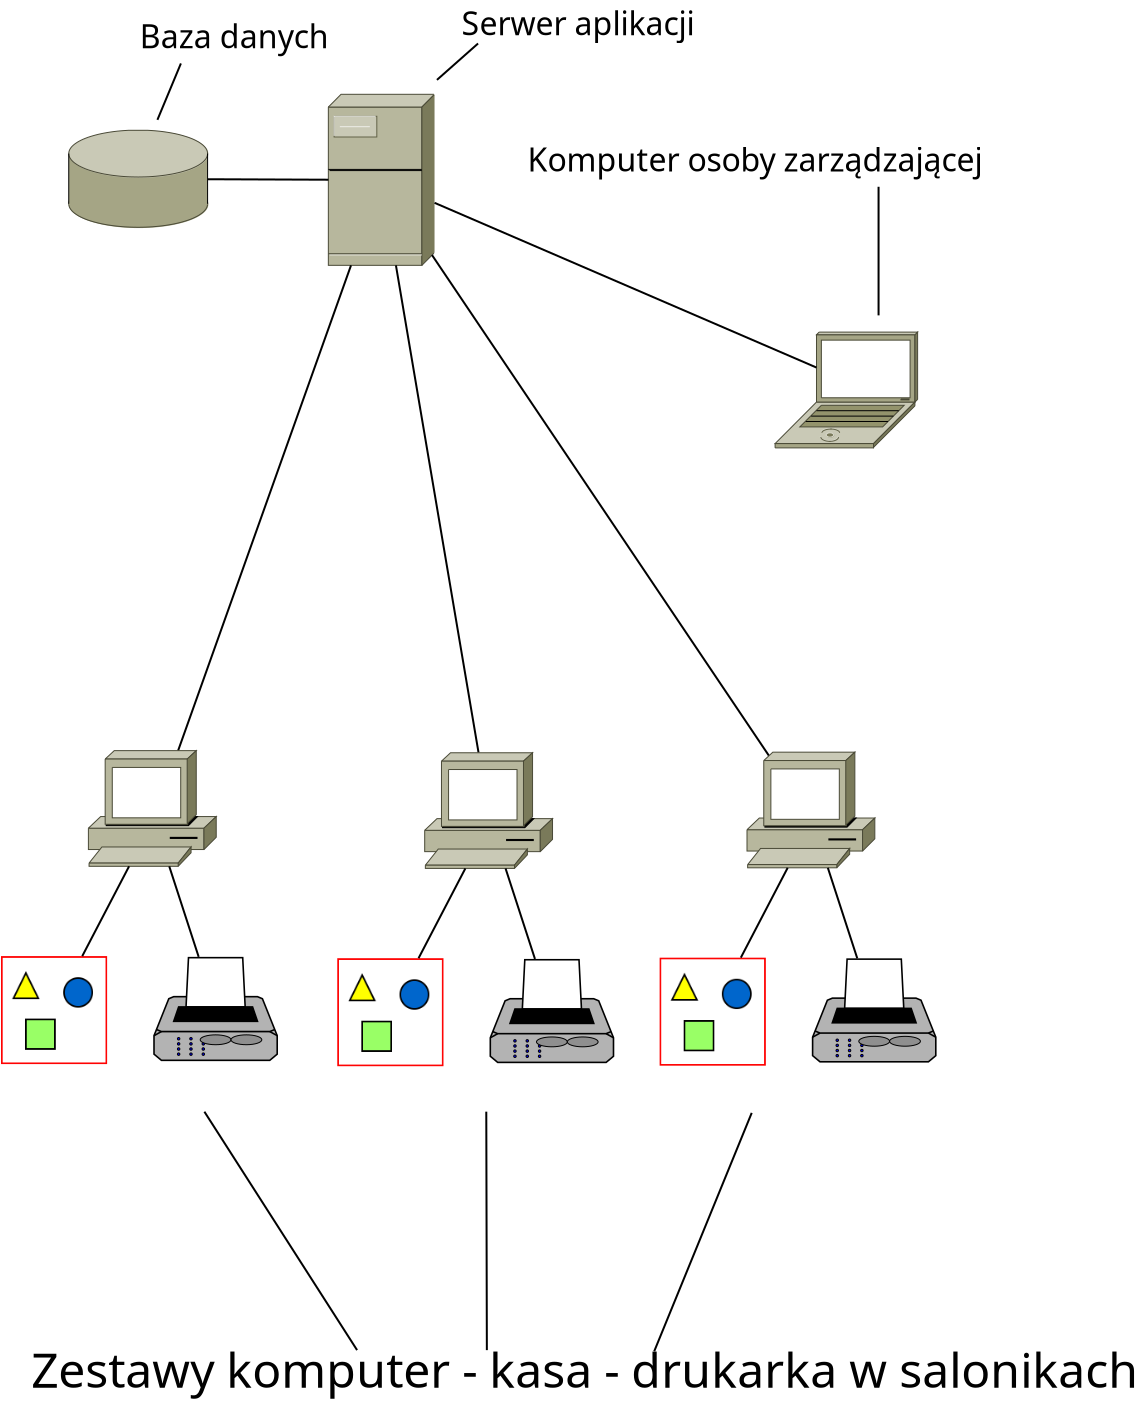 <?xml version="1.0" encoding="UTF-8"?>
<dia:diagram xmlns:dia="http://www.lysator.liu.se/~alla/dia/">
  <dia:layer name="Tło" visible="true">
    <dia:object type="Cisco - File Server" version="0" id="O0">
      <dia:attribute name="obj_pos">
        <dia:point val="0.912,-49.825"/>
      </dia:attribute>
      <dia:attribute name="obj_bb">
        <dia:rectangle val="0.911,-49.827;6.223,-41.274"/>
      </dia:attribute>
      <dia:attribute name="elem_corner">
        <dia:point val="0.912,-49.825"/>
      </dia:attribute>
      <dia:attribute name="elem_width">
        <dia:real val="5.31"/>
      </dia:attribute>
      <dia:attribute name="elem_height">
        <dia:real val="8.55"/>
      </dia:attribute>
      <dia:attribute name="line_width">
        <dia:real val="0.1"/>
      </dia:attribute>
      <dia:attribute name="line_colour">
        <dia:color val="#000000"/>
      </dia:attribute>
      <dia:attribute name="fill_colour">
        <dia:color val="#ffffff"/>
      </dia:attribute>
      <dia:attribute name="show_background">
        <dia:boolean val="true"/>
      </dia:attribute>
      <dia:attribute name="line_style">
        <dia:enum val="0"/>
        <dia:real val="1"/>
      </dia:attribute>
      <dia:attribute name="flip_horizontal">
        <dia:boolean val="false"/>
      </dia:attribute>
      <dia:attribute name="flip_vertical">
        <dia:boolean val="false"/>
      </dia:attribute>
    </dia:object>
    <dia:object type="Cisco - Relational Database" version="0" id="O1">
      <dia:attribute name="obj_pos">
        <dia:point val="-12.067,-48.038"/>
      </dia:attribute>
      <dia:attribute name="obj_bb">
        <dia:rectangle val="-12.067,-48.038;-5.084,-43.136"/>
      </dia:attribute>
      <dia:attribute name="elem_corner">
        <dia:point val="-12.067,-48.038"/>
      </dia:attribute>
      <dia:attribute name="elem_width">
        <dia:real val="6.982"/>
      </dia:attribute>
      <dia:attribute name="elem_height">
        <dia:real val="4.901"/>
      </dia:attribute>
      <dia:attribute name="line_width">
        <dia:real val="0.1"/>
      </dia:attribute>
      <dia:attribute name="line_colour">
        <dia:color val="#000000"/>
      </dia:attribute>
      <dia:attribute name="fill_colour">
        <dia:color val="#ffffff"/>
      </dia:attribute>
      <dia:attribute name="show_background">
        <dia:boolean val="true"/>
      </dia:attribute>
      <dia:attribute name="line_style">
        <dia:enum val="0"/>
        <dia:real val="1"/>
      </dia:attribute>
      <dia:attribute name="flip_horizontal">
        <dia:boolean val="false"/>
      </dia:attribute>
      <dia:attribute name="flip_vertical">
        <dia:boolean val="false"/>
      </dia:attribute>
    </dia:object>
    <dia:object type="Standard - Line" version="0" id="O2">
      <dia:attribute name="obj_pos">
        <dia:point val="2.045,-41.275"/>
      </dia:attribute>
      <dia:attribute name="obj_bb">
        <dia:rectangle val="-6.664,-41.339;2.109,-16.945"/>
      </dia:attribute>
      <dia:attribute name="conn_endpoints">
        <dia:point val="2.045,-41.275"/>
        <dia:point val="-6.6,-17.009"/>
      </dia:attribute>
      <dia:attribute name="numcp">
        <dia:int val="1"/>
      </dia:attribute>
      <dia:connections>
        <dia:connection handle="0" to="O0" connection="10"/>
        <dia:connection handle="1" to="O18" connection="11"/>
      </dia:connections>
    </dia:object>
    <dia:object type="Standard - Line" version="0" id="O3">
      <dia:attribute name="obj_pos">
        <dia:point val="4.291,-41.275"/>
      </dia:attribute>
      <dia:attribute name="obj_bb">
        <dia:rectangle val="4.233,-41.333;8.48,-16.846"/>
      </dia:attribute>
      <dia:attribute name="conn_endpoints">
        <dia:point val="4.291,-41.275"/>
        <dia:point val="8.423,-16.904"/>
      </dia:attribute>
      <dia:attribute name="numcp">
        <dia:int val="1"/>
      </dia:attribute>
      <dia:connections>
        <dia:connection handle="0" to="O0" connection="10"/>
        <dia:connection handle="1" to="O23" connection="11"/>
      </dia:connections>
    </dia:object>
    <dia:object type="Standard - Line" version="0" id="O4">
      <dia:attribute name="obj_pos">
        <dia:point val="-5.125,-45.58"/>
      </dia:attribute>
      <dia:attribute name="obj_bb">
        <dia:rectangle val="-5.175,-45.63;0.964,-45.506"/>
      </dia:attribute>
      <dia:attribute name="conn_endpoints">
        <dia:point val="-5.125,-45.58"/>
        <dia:point val="0.914,-45.556"/>
      </dia:attribute>
      <dia:attribute name="numcp">
        <dia:int val="1"/>
      </dia:attribute>
      <dia:connections>
        <dia:connection handle="0" to="O1" connection="8"/>
        <dia:connection handle="1" to="O0" connection="10"/>
      </dia:connections>
    </dia:object>
    <dia:object type="Cisco - Laptop" version="0" id="O5">
      <dia:attribute name="obj_pos">
        <dia:point val="23.25,-37.938"/>
      </dia:attribute>
      <dia:attribute name="obj_bb">
        <dia:rectangle val="23.249,-37.939;30.378,-32.146"/>
      </dia:attribute>
      <dia:attribute name="elem_corner">
        <dia:point val="23.25,-37.938"/>
      </dia:attribute>
      <dia:attribute name="elem_width">
        <dia:real val="7.126"/>
      </dia:attribute>
      <dia:attribute name="elem_height">
        <dia:real val="5.791"/>
      </dia:attribute>
      <dia:attribute name="line_width">
        <dia:real val="0.1"/>
      </dia:attribute>
      <dia:attribute name="line_colour">
        <dia:color val="#000000"/>
      </dia:attribute>
      <dia:attribute name="fill_colour">
        <dia:color val="#ffffff"/>
      </dia:attribute>
      <dia:attribute name="show_background">
        <dia:boolean val="true"/>
      </dia:attribute>
      <dia:attribute name="line_style">
        <dia:enum val="0"/>
        <dia:real val="1"/>
      </dia:attribute>
      <dia:attribute name="flip_horizontal">
        <dia:boolean val="false"/>
      </dia:attribute>
      <dia:attribute name="flip_vertical">
        <dia:boolean val="false"/>
      </dia:attribute>
    </dia:object>
    <dia:object type="Standard - Line" version="0" id="O6">
      <dia:attribute name="obj_pos">
        <dia:point val="22.942,-16.754"/>
      </dia:attribute>
      <dia:attribute name="obj_bb">
        <dia:rectangle val="6.025,-41.859;23.012,-16.685"/>
      </dia:attribute>
      <dia:attribute name="conn_endpoints">
        <dia:point val="22.942,-16.754"/>
        <dia:point val="6.095,-41.789"/>
      </dia:attribute>
      <dia:attribute name="numcp">
        <dia:int val="1"/>
      </dia:attribute>
      <dia:connections>
        <dia:connection handle="0" to="O28" connection="11"/>
        <dia:connection handle="1" to="O0" connection="10"/>
      </dia:connections>
    </dia:object>
    <dia:object type="Standard - Line" version="0" id="O7">
      <dia:attribute name="obj_pos">
        <dia:point val="6.222,-44.4"/>
      </dia:attribute>
      <dia:attribute name="obj_bb">
        <dia:rectangle val="6.157,-44.466;25.385,-36.097"/>
      </dia:attribute>
      <dia:attribute name="conn_endpoints">
        <dia:point val="6.222,-44.4"/>
        <dia:point val="25.32,-36.163"/>
      </dia:attribute>
      <dia:attribute name="numcp">
        <dia:int val="1"/>
      </dia:attribute>
      <dia:connections>
        <dia:connection handle="0" to="O0" connection="10"/>
        <dia:connection handle="1" to="O5" connection="8"/>
      </dia:connections>
    </dia:object>
    <dia:object type="Standard - Text" version="1" id="O8">
      <dia:attribute name="obj_pos">
        <dia:point val="-13.947,14.843"/>
      </dia:attribute>
      <dia:attribute name="obj_bb">
        <dia:rectangle val="-13.947,12.861;34.103,16.326"/>
      </dia:attribute>
      <dia:attribute name="text">
        <dia:composite type="text">
          <dia:attribute name="string">
            <dia:string>#Zestawy komputer - kasa - drukarka w salonikach#</dia:string>
          </dia:attribute>
          <dia:attribute name="font">
            <dia:font family="sans" style="0" name="Helvetica"/>
          </dia:attribute>
          <dia:attribute name="height">
            <dia:real val="3"/>
          </dia:attribute>
          <dia:attribute name="pos">
            <dia:point val="-13.947,14.843"/>
          </dia:attribute>
          <dia:attribute name="color">
            <dia:color val="#000000"/>
          </dia:attribute>
          <dia:attribute name="alignment">
            <dia:enum val="0"/>
          </dia:attribute>
        </dia:composite>
      </dia:attribute>
      <dia:attribute name="valign">
        <dia:enum val="3"/>
      </dia:attribute>
    </dia:object>
    <dia:object type="Standard - Line" version="0" id="O9">
      <dia:attribute name="obj_pos">
        <dia:point val="8.809,1.043"/>
      </dia:attribute>
      <dia:attribute name="obj_bb">
        <dia:rectangle val="8.759,0.993;8.888,13.014"/>
      </dia:attribute>
      <dia:attribute name="conn_endpoints">
        <dia:point val="8.809,1.043"/>
        <dia:point val="8.838,12.964"/>
      </dia:attribute>
      <dia:attribute name="numcp">
        <dia:int val="1"/>
      </dia:attribute>
    </dia:object>
    <dia:object type="Standard - Line" version="0" id="O10">
      <dia:attribute name="obj_pos">
        <dia:point val="-5.285,1.043"/>
      </dia:attribute>
      <dia:attribute name="obj_bb">
        <dia:rectangle val="-5.354,0.974;2.418,13.033"/>
      </dia:attribute>
      <dia:attribute name="conn_endpoints">
        <dia:point val="-5.285,1.043"/>
        <dia:point val="2.349,12.964"/>
      </dia:attribute>
      <dia:attribute name="numcp">
        <dia:int val="1"/>
      </dia:attribute>
    </dia:object>
    <dia:object type="Standard - Line" version="0" id="O11">
      <dia:attribute name="obj_pos">
        <dia:point val="22.081,1.102"/>
      </dia:attribute>
      <dia:attribute name="obj_bb">
        <dia:rectangle val="17.141,1.036;22.146,13.088"/>
      </dia:attribute>
      <dia:attribute name="conn_endpoints">
        <dia:point val="22.081,1.102"/>
        <dia:point val="17.206,13.023"/>
      </dia:attribute>
      <dia:attribute name="numcp">
        <dia:int val="1"/>
      </dia:attribute>
    </dia:object>
    <dia:object type="Standard - Line" version="0" id="O12">
      <dia:attribute name="obj_pos">
        <dia:point val="28.423,-38.773"/>
      </dia:attribute>
      <dia:attribute name="obj_bb">
        <dia:rectangle val="28.373,-45.253;28.473,-38.723"/>
      </dia:attribute>
      <dia:attribute name="conn_endpoints">
        <dia:point val="28.423,-38.773"/>
        <dia:point val="28.423,-45.203"/>
      </dia:attribute>
      <dia:attribute name="numcp">
        <dia:int val="1"/>
      </dia:attribute>
    </dia:object>
    <dia:object type="Standard - Text" version="1" id="O13">
      <dia:attribute name="obj_pos">
        <dia:point val="10.866,-45.963"/>
      </dia:attribute>
      <dia:attribute name="obj_bb">
        <dia:rectangle val="10.866,-47.327;30.836,-44.894"/>
      </dia:attribute>
      <dia:attribute name="text">
        <dia:composite type="text">
          <dia:attribute name="string">
            <dia:string>#Komputer osoby zarządzającej#</dia:string>
          </dia:attribute>
          <dia:attribute name="font">
            <dia:font family="sans" style="0" name="Helvetica"/>
          </dia:attribute>
          <dia:attribute name="height">
            <dia:real val="2"/>
          </dia:attribute>
          <dia:attribute name="pos">
            <dia:point val="10.866,-45.963"/>
          </dia:attribute>
          <dia:attribute name="color">
            <dia:color val="#000000"/>
          </dia:attribute>
          <dia:attribute name="alignment">
            <dia:enum val="0"/>
          </dia:attribute>
        </dia:composite>
      </dia:attribute>
      <dia:attribute name="valign">
        <dia:enum val="3"/>
      </dia:attribute>
    </dia:object>
    <dia:object type="Standard - Line" version="0" id="O14">
      <dia:attribute name="obj_pos">
        <dia:point val="6.342,-50.547"/>
      </dia:attribute>
      <dia:attribute name="obj_bb">
        <dia:rectangle val="6.272,-52.438;8.468,-50.476"/>
      </dia:attribute>
      <dia:attribute name="conn_endpoints">
        <dia:point val="6.342,-50.547"/>
        <dia:point val="8.398,-52.367"/>
      </dia:attribute>
      <dia:attribute name="numcp">
        <dia:int val="1"/>
      </dia:attribute>
    </dia:object>
    <dia:object type="Standard - Text" version="1" id="O15">
      <dia:attribute name="obj_pos">
        <dia:point val="7.576,-52.779"/>
      </dia:attribute>
      <dia:attribute name="obj_bb">
        <dia:rectangle val="7.576,-54.101;17.786,-51.791"/>
      </dia:attribute>
      <dia:attribute name="text">
        <dia:composite type="text">
          <dia:attribute name="string">
            <dia:string>#Serwer aplikacji#</dia:string>
          </dia:attribute>
          <dia:attribute name="font">
            <dia:font family="sans" style="0" name="Helvetica"/>
          </dia:attribute>
          <dia:attribute name="height">
            <dia:real val="2"/>
          </dia:attribute>
          <dia:attribute name="pos">
            <dia:point val="7.576,-52.779"/>
          </dia:attribute>
          <dia:attribute name="color">
            <dia:color val="#000000"/>
          </dia:attribute>
          <dia:attribute name="alignment">
            <dia:enum val="0"/>
          </dia:attribute>
        </dia:composite>
      </dia:attribute>
      <dia:attribute name="valign">
        <dia:enum val="3"/>
      </dia:attribute>
    </dia:object>
    <dia:object type="Standard - Line" version="0" id="O16">
      <dia:attribute name="obj_pos">
        <dia:point val="-7.634,-48.55"/>
      </dia:attribute>
      <dia:attribute name="obj_bb">
        <dia:rectangle val="-7.699,-51.434;-6.394,-48.485"/>
      </dia:attribute>
      <dia:attribute name="conn_endpoints">
        <dia:point val="-7.634,-48.55"/>
        <dia:point val="-6.46,-51.369"/>
      </dia:attribute>
      <dia:attribute name="numcp">
        <dia:int val="1"/>
      </dia:attribute>
    </dia:object>
    <dia:object type="Standard - Text" version="1" id="O17">
      <dia:attribute name="obj_pos">
        <dia:point val="-8.515,-52.133"/>
      </dia:attribute>
      <dia:attribute name="obj_bb">
        <dia:rectangle val="-8.515,-53.455;-0.087,-51.145"/>
      </dia:attribute>
      <dia:attribute name="text">
        <dia:composite type="text">
          <dia:attribute name="string">
            <dia:string>#Baza danych#</dia:string>
          </dia:attribute>
          <dia:attribute name="font">
            <dia:font family="sans" style="0" name="Helvetica"/>
          </dia:attribute>
          <dia:attribute name="height">
            <dia:real val="2"/>
          </dia:attribute>
          <dia:attribute name="pos">
            <dia:point val="-8.515,-52.133"/>
          </dia:attribute>
          <dia:attribute name="color">
            <dia:color val="#000000"/>
          </dia:attribute>
          <dia:attribute name="alignment">
            <dia:enum val="0"/>
          </dia:attribute>
        </dia:composite>
      </dia:attribute>
      <dia:attribute name="valign">
        <dia:enum val="3"/>
      </dia:attribute>
    </dia:object>
    <dia:group>
      <dia:object type="Cisco - PC" version="0" id="O18">
        <dia:attribute name="obj_pos">
          <dia:point val="-11.085,-17.009"/>
        </dia:attribute>
        <dia:attribute name="obj_bb">
          <dia:rectangle val="-11.087,-17.01;-4.693,-11.225"/>
        </dia:attribute>
        <dia:attribute name="elem_corner">
          <dia:point val="-11.085,-17.009"/>
        </dia:attribute>
        <dia:attribute name="elem_width">
          <dia:real val="6.391"/>
        </dia:attribute>
        <dia:attribute name="elem_height">
          <dia:real val="5.783"/>
        </dia:attribute>
        <dia:attribute name="line_width">
          <dia:real val="0.1"/>
        </dia:attribute>
        <dia:attribute name="line_colour">
          <dia:color val="#000000"/>
        </dia:attribute>
        <dia:attribute name="fill_colour">
          <dia:color val="#ffffff"/>
        </dia:attribute>
        <dia:attribute name="show_background">
          <dia:boolean val="true"/>
        </dia:attribute>
        <dia:attribute name="line_style">
          <dia:enum val="0"/>
          <dia:real val="1"/>
        </dia:attribute>
        <dia:attribute name="flip_horizontal">
          <dia:boolean val="false"/>
        </dia:attribute>
        <dia:attribute name="flip_vertical">
          <dia:boolean val="false"/>
        </dia:attribute>
      </dia:object>
      <dia:object type="Network - General Printer" version="0" id="O19">
        <dia:attribute name="obj_pos">
          <dia:point val="-7.805,-6.659"/>
        </dia:attribute>
        <dia:attribute name="obj_bb">
          <dia:rectangle val="-7.845,-6.699;-1.605,-0.08"/>
        </dia:attribute>
        <dia:attribute name="elem_corner">
          <dia:point val="-7.805,-6.659"/>
        </dia:attribute>
        <dia:attribute name="elem_width">
          <dia:real val="6.16"/>
        </dia:attribute>
        <dia:attribute name="elem_height">
          <dia:real val="5.133"/>
        </dia:attribute>
        <dia:attribute name="line_width">
          <dia:real val="0.1"/>
        </dia:attribute>
        <dia:attribute name="line_colour">
          <dia:color val="#000000"/>
        </dia:attribute>
        <dia:attribute name="fill_colour">
          <dia:color val="#ffffff"/>
        </dia:attribute>
        <dia:attribute name="show_background">
          <dia:boolean val="true"/>
        </dia:attribute>
        <dia:attribute name="line_style">
          <dia:enum val="0"/>
          <dia:real val="1"/>
        </dia:attribute>
        <dia:attribute name="text">
          <dia:composite type="text">
            <dia:attribute name="string">
              <dia:string>##</dia:string>
            </dia:attribute>
            <dia:attribute name="font">
              <dia:font family="sans" style="0" name="Helvetica"/>
            </dia:attribute>
            <dia:attribute name="height">
              <dia:real val="0.8"/>
            </dia:attribute>
            <dia:attribute name="pos">
              <dia:point val="-4.725,-0.92"/>
            </dia:attribute>
            <dia:attribute name="color">
              <dia:color val="#000000"/>
            </dia:attribute>
            <dia:attribute name="alignment">
              <dia:enum val="1"/>
            </dia:attribute>
          </dia:composite>
        </dia:attribute>
        <dia:attribute name="flip_horizontal">
          <dia:boolean val="false"/>
        </dia:attribute>
        <dia:attribute name="flip_vertical">
          <dia:boolean val="false"/>
        </dia:attribute>
      </dia:object>
      <dia:object type="Standard - Image" version="0" id="O20">
        <dia:attribute name="obj_pos">
          <dia:point val="-15.455,-6.734"/>
        </dia:attribute>
        <dia:attribute name="obj_bb">
          <dia:rectangle val="-15.505,-6.784;-10.096,-1.284"/>
        </dia:attribute>
        <dia:attribute name="elem_corner">
          <dia:point val="-15.455,-6.734"/>
        </dia:attribute>
        <dia:attribute name="elem_width">
          <dia:real val="5.309"/>
        </dia:attribute>
        <dia:attribute name="elem_height">
          <dia:real val="5.4"/>
        </dia:attribute>
        <dia:attribute name="draw_border">
          <dia:boolean val="false"/>
        </dia:attribute>
        <dia:attribute name="keep_aspect">
          <dia:boolean val="true"/>
        </dia:attribute>
        <dia:attribute name="file">
          <dia:string>#kasa.jpg#</dia:string>
        </dia:attribute>
      </dia:object>
      <dia:object type="Standard - Line" version="0" id="O21">
        <dia:attribute name="obj_pos">
          <dia:point val="-9.052,-11.226"/>
        </dia:attribute>
        <dia:attribute name="obj_bb">
          <dia:rectangle val="-11.409,-11.294;-8.984,-6.766"/>
        </dia:attribute>
        <dia:attribute name="conn_endpoints">
          <dia:point val="-9.052,-11.226"/>
          <dia:point val="-11.341,-6.833"/>
        </dia:attribute>
        <dia:attribute name="numcp">
          <dia:int val="1"/>
        </dia:attribute>
        <dia:connections>
          <dia:connection handle="0" to="O18" connection="11"/>
          <dia:connection handle="1" to="O20" connection="8"/>
        </dia:connections>
      </dia:object>
      <dia:object type="Standard - Line" version="0" id="O22">
        <dia:attribute name="obj_pos">
          <dia:point val="-7.043,-11.226"/>
        </dia:attribute>
        <dia:attribute name="obj_bb">
          <dia:rectangle val="-7.106,-11.289;-5.508,-6.635"/>
        </dia:attribute>
        <dia:attribute name="conn_endpoints">
          <dia:point val="-7.043,-11.226"/>
          <dia:point val="-5.571,-6.698"/>
        </dia:attribute>
        <dia:attribute name="numcp">
          <dia:int val="1"/>
        </dia:attribute>
        <dia:connections>
          <dia:connection handle="0" to="O18" connection="11"/>
          <dia:connection handle="1" to="O19" connection="3"/>
        </dia:connections>
      </dia:object>
    </dia:group>
    <dia:group>
      <dia:object type="Cisco - PC" version="0" id="O23">
        <dia:attribute name="obj_pos">
          <dia:point val="5.73,-16.904"/>
        </dia:attribute>
        <dia:attribute name="obj_bb">
          <dia:rectangle val="5.728,-16.905;12.122,-11.12"/>
        </dia:attribute>
        <dia:attribute name="elem_corner">
          <dia:point val="5.73,-16.904"/>
        </dia:attribute>
        <dia:attribute name="elem_width">
          <dia:real val="6.391"/>
        </dia:attribute>
        <dia:attribute name="elem_height">
          <dia:real val="5.783"/>
        </dia:attribute>
        <dia:attribute name="line_width">
          <dia:real val="0.1"/>
        </dia:attribute>
        <dia:attribute name="line_colour">
          <dia:color val="#000000"/>
        </dia:attribute>
        <dia:attribute name="fill_colour">
          <dia:color val="#ffffff"/>
        </dia:attribute>
        <dia:attribute name="show_background">
          <dia:boolean val="true"/>
        </dia:attribute>
        <dia:attribute name="line_style">
          <dia:enum val="0"/>
          <dia:real val="1"/>
        </dia:attribute>
        <dia:attribute name="flip_horizontal">
          <dia:boolean val="false"/>
        </dia:attribute>
        <dia:attribute name="flip_vertical">
          <dia:boolean val="false"/>
        </dia:attribute>
      </dia:object>
      <dia:object type="Network - General Printer" version="0" id="O24">
        <dia:attribute name="obj_pos">
          <dia:point val="9.01,-6.554"/>
        </dia:attribute>
        <dia:attribute name="obj_bb">
          <dia:rectangle val="8.97,-6.594;15.21,-0.015"/>
        </dia:attribute>
        <dia:attribute name="elem_corner">
          <dia:point val="9.01,-6.554"/>
        </dia:attribute>
        <dia:attribute name="elem_width">
          <dia:real val="6.16"/>
        </dia:attribute>
        <dia:attribute name="elem_height">
          <dia:real val="5.133"/>
        </dia:attribute>
        <dia:attribute name="line_width">
          <dia:real val="0.1"/>
        </dia:attribute>
        <dia:attribute name="line_colour">
          <dia:color val="#000000"/>
        </dia:attribute>
        <dia:attribute name="fill_colour">
          <dia:color val="#ffffff"/>
        </dia:attribute>
        <dia:attribute name="show_background">
          <dia:boolean val="true"/>
        </dia:attribute>
        <dia:attribute name="line_style">
          <dia:enum val="0"/>
          <dia:real val="1"/>
        </dia:attribute>
        <dia:attribute name="text">
          <dia:composite type="text">
            <dia:attribute name="string">
              <dia:string>##</dia:string>
            </dia:attribute>
            <dia:attribute name="font">
              <dia:font family="sans" style="0" name="Helvetica"/>
            </dia:attribute>
            <dia:attribute name="height">
              <dia:real val="0.8"/>
            </dia:attribute>
            <dia:attribute name="pos">
              <dia:point val="12.09,-0.815"/>
            </dia:attribute>
            <dia:attribute name="color">
              <dia:color val="#000000"/>
            </dia:attribute>
            <dia:attribute name="alignment">
              <dia:enum val="1"/>
            </dia:attribute>
          </dia:composite>
        </dia:attribute>
        <dia:attribute name="flip_horizontal">
          <dia:boolean val="false"/>
        </dia:attribute>
        <dia:attribute name="flip_vertical">
          <dia:boolean val="false"/>
        </dia:attribute>
      </dia:object>
      <dia:object type="Standard - Image" version="0" id="O25">
        <dia:attribute name="obj_pos">
          <dia:point val="1.36,-6.629"/>
        </dia:attribute>
        <dia:attribute name="obj_bb">
          <dia:rectangle val="1.31,-6.679;6.719,-1.179"/>
        </dia:attribute>
        <dia:attribute name="elem_corner">
          <dia:point val="1.36,-6.629"/>
        </dia:attribute>
        <dia:attribute name="elem_width">
          <dia:real val="5.309"/>
        </dia:attribute>
        <dia:attribute name="elem_height">
          <dia:real val="5.4"/>
        </dia:attribute>
        <dia:attribute name="draw_border">
          <dia:boolean val="false"/>
        </dia:attribute>
        <dia:attribute name="keep_aspect">
          <dia:boolean val="true"/>
        </dia:attribute>
        <dia:attribute name="file">
          <dia:string>#kasa.jpg#</dia:string>
        </dia:attribute>
      </dia:object>
      <dia:object type="Standard - Line" version="0" id="O26">
        <dia:attribute name="obj_pos">
          <dia:point val="7.763,-11.121"/>
        </dia:attribute>
        <dia:attribute name="obj_bb">
          <dia:rectangle val="5.406,-11.189;7.831,-6.661"/>
        </dia:attribute>
        <dia:attribute name="conn_endpoints">
          <dia:point val="7.763,-11.121"/>
          <dia:point val="5.474,-6.728"/>
        </dia:attribute>
        <dia:attribute name="numcp">
          <dia:int val="1"/>
        </dia:attribute>
        <dia:connections>
          <dia:connection handle="0" to="O23" connection="11"/>
          <dia:connection handle="1" to="O25" connection="8"/>
        </dia:connections>
      </dia:object>
      <dia:object type="Standard - Line" version="0" id="O27">
        <dia:attribute name="obj_pos">
          <dia:point val="9.772,-11.12"/>
        </dia:attribute>
        <dia:attribute name="obj_bb">
          <dia:rectangle val="9.709,-11.183;11.307,-6.53"/>
        </dia:attribute>
        <dia:attribute name="conn_endpoints">
          <dia:point val="9.772,-11.12"/>
          <dia:point val="11.244,-6.593"/>
        </dia:attribute>
        <dia:attribute name="numcp">
          <dia:int val="1"/>
        </dia:attribute>
        <dia:connections>
          <dia:connection handle="0" to="O23" connection="11"/>
          <dia:connection handle="1" to="O24" connection="3"/>
        </dia:connections>
      </dia:object>
    </dia:group>
    <dia:group>
      <dia:object type="Cisco - PC" version="0" id="O28">
        <dia:attribute name="obj_pos">
          <dia:point val="21.845,-16.934"/>
        </dia:attribute>
        <dia:attribute name="obj_bb">
          <dia:rectangle val="21.843,-16.935;28.237,-11.15"/>
        </dia:attribute>
        <dia:attribute name="elem_corner">
          <dia:point val="21.845,-16.934"/>
        </dia:attribute>
        <dia:attribute name="elem_width">
          <dia:real val="6.391"/>
        </dia:attribute>
        <dia:attribute name="elem_height">
          <dia:real val="5.783"/>
        </dia:attribute>
        <dia:attribute name="line_width">
          <dia:real val="0.1"/>
        </dia:attribute>
        <dia:attribute name="line_colour">
          <dia:color val="#000000"/>
        </dia:attribute>
        <dia:attribute name="fill_colour">
          <dia:color val="#ffffff"/>
        </dia:attribute>
        <dia:attribute name="show_background">
          <dia:boolean val="true"/>
        </dia:attribute>
        <dia:attribute name="line_style">
          <dia:enum val="0"/>
          <dia:real val="1"/>
        </dia:attribute>
        <dia:attribute name="flip_horizontal">
          <dia:boolean val="false"/>
        </dia:attribute>
        <dia:attribute name="flip_vertical">
          <dia:boolean val="false"/>
        </dia:attribute>
      </dia:object>
      <dia:object type="Network - General Printer" version="0" id="O29">
        <dia:attribute name="obj_pos">
          <dia:point val="25.125,-6.584"/>
        </dia:attribute>
        <dia:attribute name="obj_bb">
          <dia:rectangle val="25.085,-6.624;31.325,-0.045"/>
        </dia:attribute>
        <dia:attribute name="elem_corner">
          <dia:point val="25.125,-6.584"/>
        </dia:attribute>
        <dia:attribute name="elem_width">
          <dia:real val="6.16"/>
        </dia:attribute>
        <dia:attribute name="elem_height">
          <dia:real val="5.133"/>
        </dia:attribute>
        <dia:attribute name="line_width">
          <dia:real val="0.1"/>
        </dia:attribute>
        <dia:attribute name="line_colour">
          <dia:color val="#000000"/>
        </dia:attribute>
        <dia:attribute name="fill_colour">
          <dia:color val="#ffffff"/>
        </dia:attribute>
        <dia:attribute name="show_background">
          <dia:boolean val="true"/>
        </dia:attribute>
        <dia:attribute name="line_style">
          <dia:enum val="0"/>
          <dia:real val="1"/>
        </dia:attribute>
        <dia:attribute name="text">
          <dia:composite type="text">
            <dia:attribute name="string">
              <dia:string>##</dia:string>
            </dia:attribute>
            <dia:attribute name="font">
              <dia:font family="sans" style="0" name="Helvetica"/>
            </dia:attribute>
            <dia:attribute name="height">
              <dia:real val="0.8"/>
            </dia:attribute>
            <dia:attribute name="pos">
              <dia:point val="28.205,-0.845"/>
            </dia:attribute>
            <dia:attribute name="color">
              <dia:color val="#000000"/>
            </dia:attribute>
            <dia:attribute name="alignment">
              <dia:enum val="1"/>
            </dia:attribute>
          </dia:composite>
        </dia:attribute>
        <dia:attribute name="flip_horizontal">
          <dia:boolean val="false"/>
        </dia:attribute>
        <dia:attribute name="flip_vertical">
          <dia:boolean val="false"/>
        </dia:attribute>
      </dia:object>
      <dia:object type="Standard - Image" version="0" id="O30">
        <dia:attribute name="obj_pos">
          <dia:point val="17.475,-6.659"/>
        </dia:attribute>
        <dia:attribute name="obj_bb">
          <dia:rectangle val="17.425,-6.709;22.834,-1.209"/>
        </dia:attribute>
        <dia:attribute name="elem_corner">
          <dia:point val="17.475,-6.659"/>
        </dia:attribute>
        <dia:attribute name="elem_width">
          <dia:real val="5.309"/>
        </dia:attribute>
        <dia:attribute name="elem_height">
          <dia:real val="5.4"/>
        </dia:attribute>
        <dia:attribute name="draw_border">
          <dia:boolean val="false"/>
        </dia:attribute>
        <dia:attribute name="keep_aspect">
          <dia:boolean val="true"/>
        </dia:attribute>
        <dia:attribute name="file">
          <dia:string>#kasa.jpg#</dia:string>
        </dia:attribute>
      </dia:object>
      <dia:object type="Standard - Line" version="0" id="O31">
        <dia:attribute name="obj_pos">
          <dia:point val="23.878,-11.151"/>
        </dia:attribute>
        <dia:attribute name="obj_bb">
          <dia:rectangle val="21.521,-11.219;23.946,-6.691"/>
        </dia:attribute>
        <dia:attribute name="conn_endpoints">
          <dia:point val="23.878,-11.151"/>
          <dia:point val="21.589,-6.758"/>
        </dia:attribute>
        <dia:attribute name="numcp">
          <dia:int val="1"/>
        </dia:attribute>
        <dia:connections>
          <dia:connection handle="0" to="O28" connection="11"/>
          <dia:connection handle="1" to="O30" connection="8"/>
        </dia:connections>
      </dia:object>
      <dia:object type="Standard - Line" version="0" id="O32">
        <dia:attribute name="obj_pos">
          <dia:point val="25.887,-11.15"/>
        </dia:attribute>
        <dia:attribute name="obj_bb">
          <dia:rectangle val="25.824,-11.213;27.422,-6.56"/>
        </dia:attribute>
        <dia:attribute name="conn_endpoints">
          <dia:point val="25.887,-11.15"/>
          <dia:point val="27.359,-6.623"/>
        </dia:attribute>
        <dia:attribute name="numcp">
          <dia:int val="1"/>
        </dia:attribute>
        <dia:connections>
          <dia:connection handle="0" to="O28" connection="11"/>
          <dia:connection handle="1" to="O29" connection="3"/>
        </dia:connections>
      </dia:object>
    </dia:group>
  </dia:layer>
</dia:diagram>
